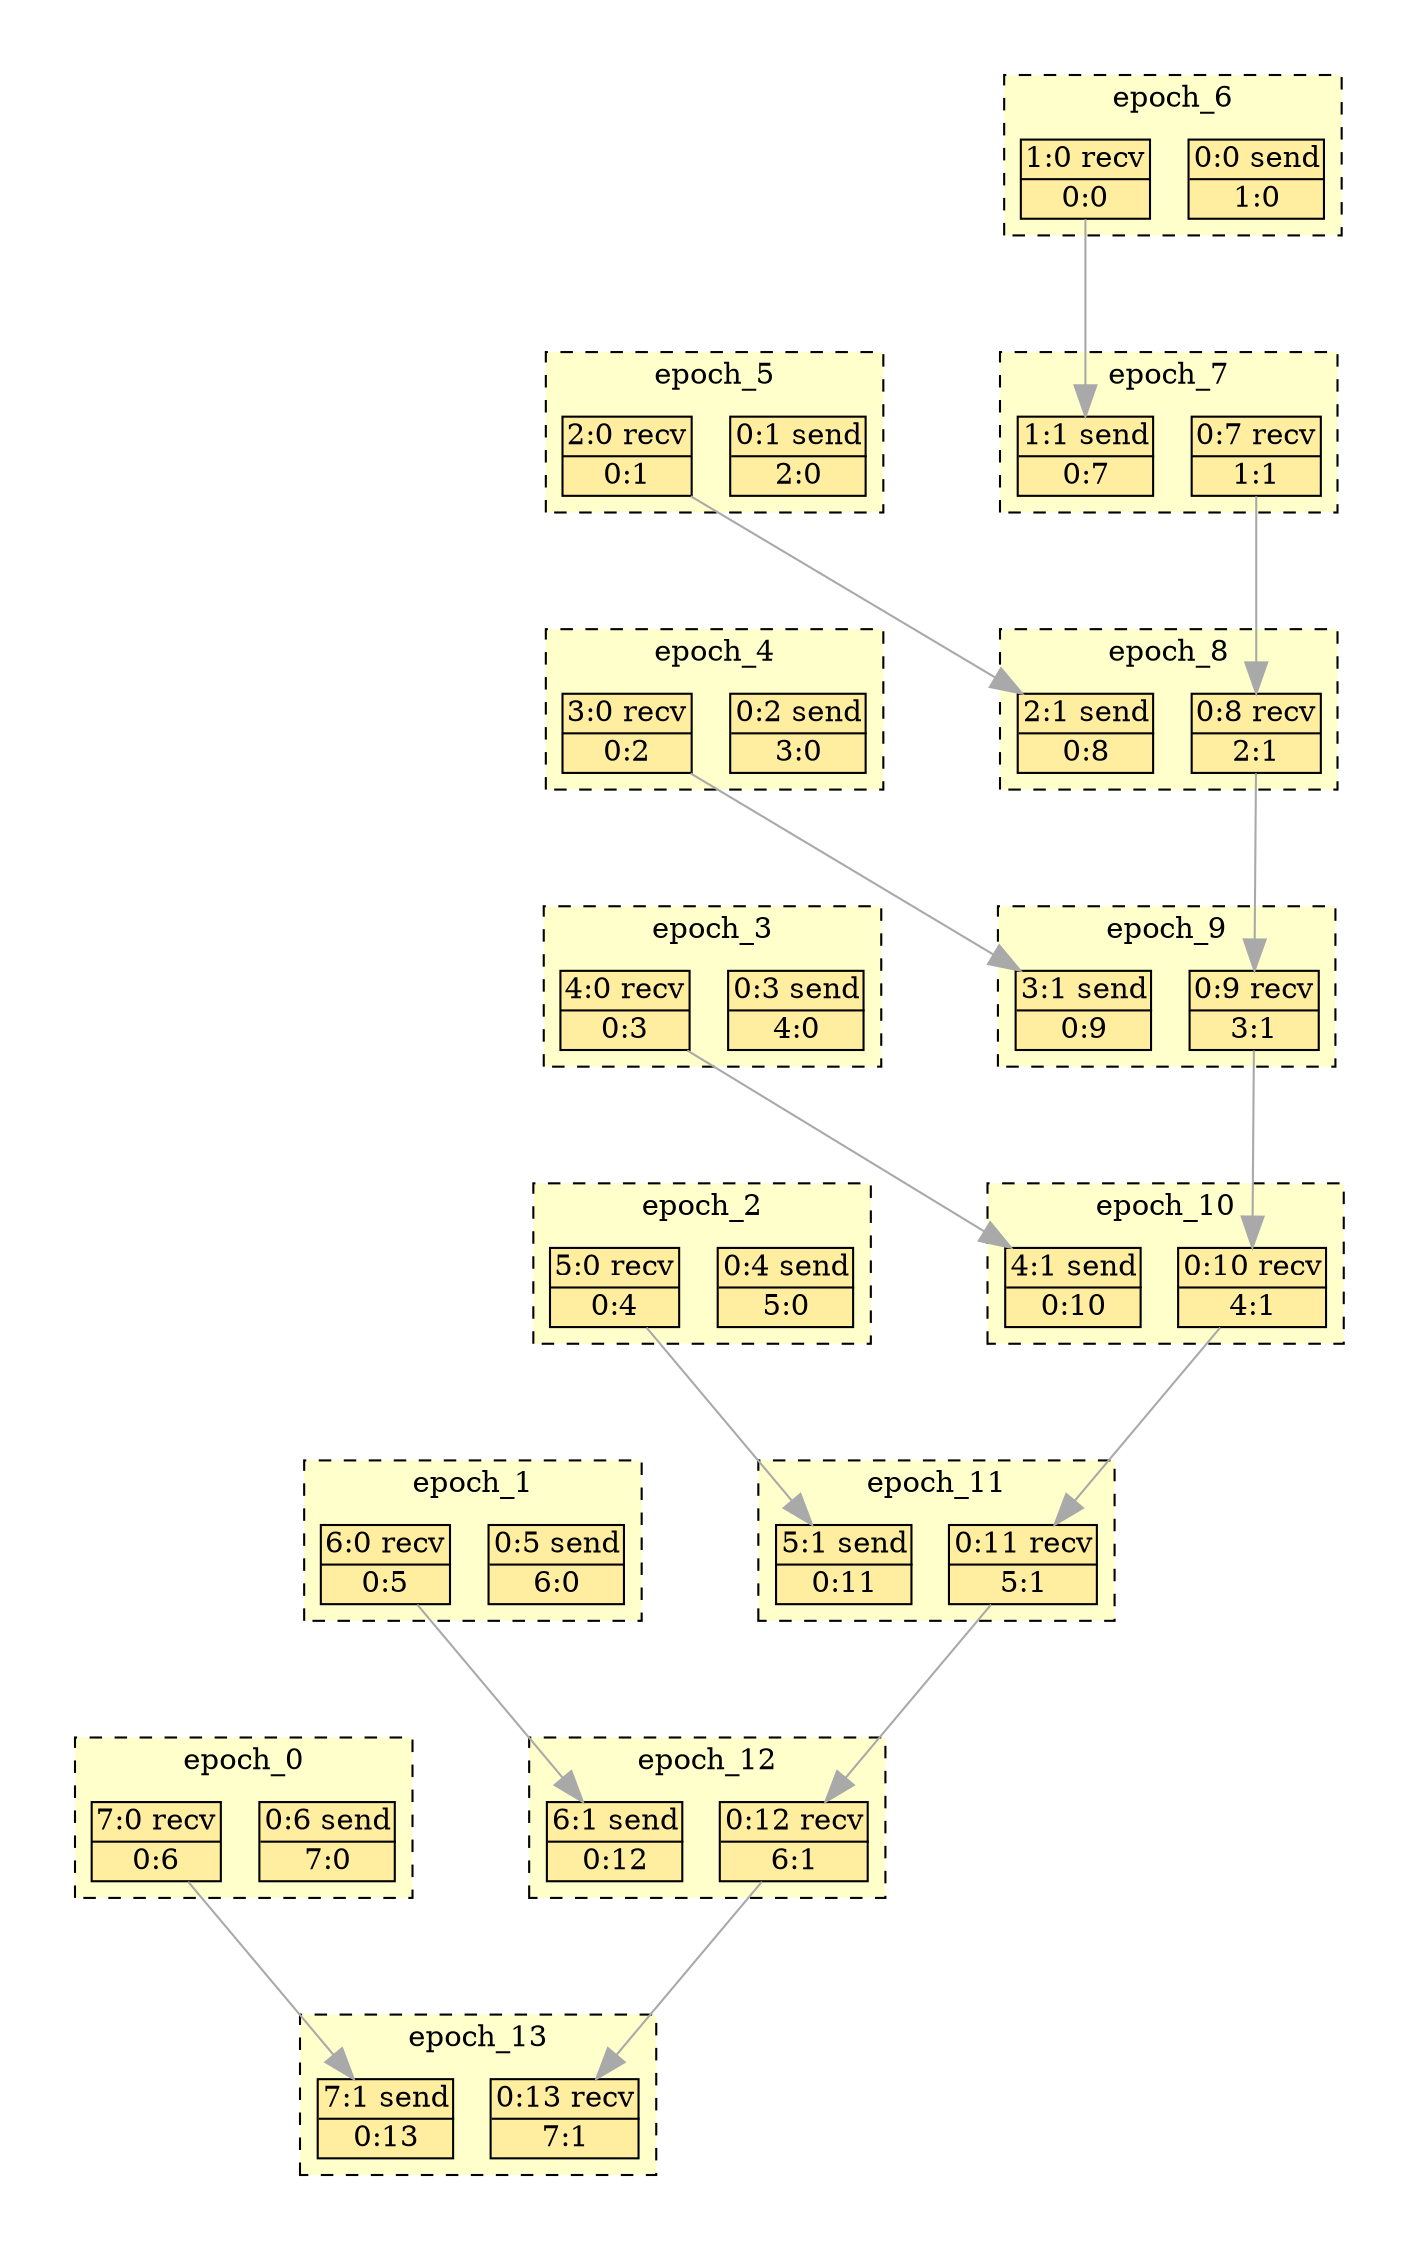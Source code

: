 digraph{node[shape=none margin=0 style=filled colorscheme=ylorrd9 fillcolor=2];compound=true;splines=line;subgraph clusterdummy0_0{style=invis;subgraph clusterdummy0_1{style=invis;subgraph clusterdummy0_2{style=invis;subgraph cluster0{style=dashed;colorscheme=ylorrd9;bgcolor=1;edge[arrowhead=empty];label=epoch_0;6[label=<<table border="0" cellborder="0" cellspacing="0"><tr><td>0:6 send</td></tr><hr/><tr><td> 7:0 </td></tr></table>>];26[label=<<table border="0" cellborder="0" cellspacing="0"><tr><td>7:0 recv</td></tr><hr/><tr><td> 0:6 </td></tr></table>>];}}}}subgraph clusterdummy1_0{style=invis;subgraph clusterdummy1_1{style=invis;subgraph clusterdummy1_2{style=invis;subgraph cluster1{style=dashed;colorscheme=ylorrd9;bgcolor=1;edge[arrowhead=empty];label=epoch_1;5[label=<<table border="0" cellborder="0" cellspacing="0"><tr><td>0:5 send</td></tr><hr/><tr><td> 6:0 </td></tr></table>>];24[label=<<table border="0" cellborder="0" cellspacing="0"><tr><td>6:0 recv</td></tr><hr/><tr><td> 0:5 </td></tr></table>>];}}}}subgraph clusterdummy2_0{style=invis;subgraph clusterdummy2_1{style=invis;subgraph clusterdummy2_2{style=invis;subgraph cluster2{style=dashed;colorscheme=ylorrd9;bgcolor=1;edge[arrowhead=empty];label=epoch_2;4[label=<<table border="0" cellborder="0" cellspacing="0"><tr><td>0:4 send</td></tr><hr/><tr><td> 5:0 </td></tr></table>>];22[label=<<table border="0" cellborder="0" cellspacing="0"><tr><td>5:0 recv</td></tr><hr/><tr><td> 0:4 </td></tr></table>>];}}}}subgraph clusterdummy3_0{style=invis;subgraph clusterdummy3_1{style=invis;subgraph clusterdummy3_2{style=invis;subgraph cluster3{style=dashed;colorscheme=ylorrd9;bgcolor=1;edge[arrowhead=empty];label=epoch_3;3[label=<<table border="0" cellborder="0" cellspacing="0"><tr><td>0:3 send</td></tr><hr/><tr><td> 4:0 </td></tr></table>>];20[label=<<table border="0" cellborder="0" cellspacing="0"><tr><td>4:0 recv</td></tr><hr/><tr><td> 0:3 </td></tr></table>>];}}}}subgraph clusterdummy4_0{style=invis;subgraph clusterdummy4_1{style=invis;subgraph clusterdummy4_2{style=invis;subgraph cluster4{style=dashed;colorscheme=ylorrd9;bgcolor=1;edge[arrowhead=empty];label=epoch_4;2[label=<<table border="0" cellborder="0" cellspacing="0"><tr><td>0:2 send</td></tr><hr/><tr><td> 3:0 </td></tr></table>>];18[label=<<table border="0" cellborder="0" cellspacing="0"><tr><td>3:0 recv</td></tr><hr/><tr><td> 0:2 </td></tr></table>>];}}}}subgraph clusterdummy5_0{style=invis;subgraph clusterdummy5_1{style=invis;subgraph clusterdummy5_2{style=invis;subgraph cluster5{style=dashed;colorscheme=ylorrd9;bgcolor=1;edge[arrowhead=empty];label=epoch_5;1[label=<<table border="0" cellborder="0" cellspacing="0"><tr><td>0:1 send</td></tr><hr/><tr><td> 2:0 </td></tr></table>>];16[label=<<table border="0" cellborder="0" cellspacing="0"><tr><td>2:0 recv</td></tr><hr/><tr><td> 0:1 </td></tr></table>>];}}}}subgraph clusterdummy6_0{style=invis;subgraph clusterdummy6_1{style=invis;subgraph clusterdummy6_2{style=invis;subgraph cluster6{style=dashed;colorscheme=ylorrd9;bgcolor=1;edge[arrowhead=empty];label=epoch_6;0[label=<<table border="0" cellborder="0" cellspacing="0"><tr><td>0:0 send</td></tr><hr/><tr><td> 1:0 </td></tr></table>>];14[label=<<table border="0" cellborder="0" cellspacing="0"><tr><td>1:0 recv</td></tr><hr/><tr><td> 0:0 </td></tr></table>>];}}}}subgraph clusterdummy7_0{style=invis;subgraph clusterdummy7_1{style=invis;subgraph clusterdummy7_2{style=invis;subgraph cluster7{style=dashed;colorscheme=ylorrd9;bgcolor=1;edge[arrowhead=empty];label=epoch_7;7[label=<<table border="0" cellborder="0" cellspacing="0"><tr><td>0:7 recv</td></tr><hr/><tr><td> 1:1 </td></tr></table>>];15[label=<<table border="0" cellborder="0" cellspacing="0"><tr><td>1:1 send</td></tr><hr/><tr><td> 0:7 </td></tr></table>>];}}}}subgraph clusterdummy8_0{style=invis;subgraph clusterdummy8_1{style=invis;subgraph clusterdummy8_2{style=invis;subgraph cluster8{style=dashed;colorscheme=ylorrd9;bgcolor=1;edge[arrowhead=empty];label=epoch_8;8[label=<<table border="0" cellborder="0" cellspacing="0"><tr><td>0:8 recv</td></tr><hr/><tr><td> 2:1 </td></tr></table>>];17[label=<<table border="0" cellborder="0" cellspacing="0"><tr><td>2:1 send</td></tr><hr/><tr><td> 0:8 </td></tr></table>>];}}}}subgraph clusterdummy9_0{style=invis;subgraph clusterdummy9_1{style=invis;subgraph clusterdummy9_2{style=invis;subgraph cluster9{style=dashed;colorscheme=ylorrd9;bgcolor=1;edge[arrowhead=empty];label=epoch_9;9[label=<<table border="0" cellborder="0" cellspacing="0"><tr><td>0:9 recv</td></tr><hr/><tr><td> 3:1 </td></tr></table>>];19[label=<<table border="0" cellborder="0" cellspacing="0"><tr><td>3:1 send</td></tr><hr/><tr><td> 0:9 </td></tr></table>>];}}}}subgraph clusterdummy10_0{style=invis;subgraph clusterdummy10_1{style=invis;subgraph clusterdummy10_2{style=invis;subgraph cluster10{style=dashed;colorscheme=ylorrd9;bgcolor=1;edge[arrowhead=empty];label=epoch_10;10[label=<<table border="0" cellborder="0" cellspacing="0"><tr><td>0:10 recv</td></tr><hr/><tr><td> 4:1 </td></tr></table>>];21[label=<<table border="0" cellborder="0" cellspacing="0"><tr><td>4:1 send</td></tr><hr/><tr><td> 0:10 </td></tr></table>>];}}}}subgraph clusterdummy11_0{style=invis;subgraph clusterdummy11_1{style=invis;subgraph clusterdummy11_2{style=invis;subgraph cluster11{style=dashed;colorscheme=ylorrd9;bgcolor=1;edge[arrowhead=empty];label=epoch_11;11[label=<<table border="0" cellborder="0" cellspacing="0"><tr><td>0:11 recv</td></tr><hr/><tr><td> 5:1 </td></tr></table>>];23[label=<<table border="0" cellborder="0" cellspacing="0"><tr><td>5:1 send</td></tr><hr/><tr><td> 0:11 </td></tr></table>>];}}}}subgraph clusterdummy12_0{style=invis;subgraph clusterdummy12_1{style=invis;subgraph clusterdummy12_2{style=invis;subgraph cluster12{style=dashed;colorscheme=ylorrd9;bgcolor=1;edge[arrowhead=empty];label=epoch_12;12[label=<<table border="0" cellborder="0" cellspacing="0"><tr><td>0:12 recv</td></tr><hr/><tr><td> 6:1 </td></tr></table>>];25[label=<<table border="0" cellborder="0" cellspacing="0"><tr><td>6:1 send</td></tr><hr/><tr><td> 0:12 </td></tr></table>>];}}}}subgraph clusterdummy13_0{style=invis;subgraph clusterdummy13_1{style=invis;subgraph clusterdummy13_2{style=invis;subgraph cluster13{style=dashed;colorscheme=ylorrd9;bgcolor=1;edge[arrowhead=empty];label=epoch_13;13[label=<<table border="0" cellborder="0" cellspacing="0"><tr><td>0:13 recv</td></tr><hr/><tr><td> 7:1 </td></tr></table>>];27[label=<<table border="0" cellborder="0" cellspacing="0"><tr><td>7:1 send</td></tr><hr/><tr><td> 0:13 </td></tr></table>>];}}}}subgraph clusterdummy14_0{style=invis;subgraph clusterdummy14_1{style=invis;subgraph clusterdummy14_2{style=invis;subgraph cluster14{style=dashed;colorscheme=ylorrd9;bgcolor=1;edge[arrowhead=empty];label=epoch_14;}}}}subgraph{edge[color=darkgray arrowsize=1.5];7->8;8->9;9->10;10->11;11->12;12->13;14->15;16->17;18->19;20->21;22->23;24->25;26->27;}}